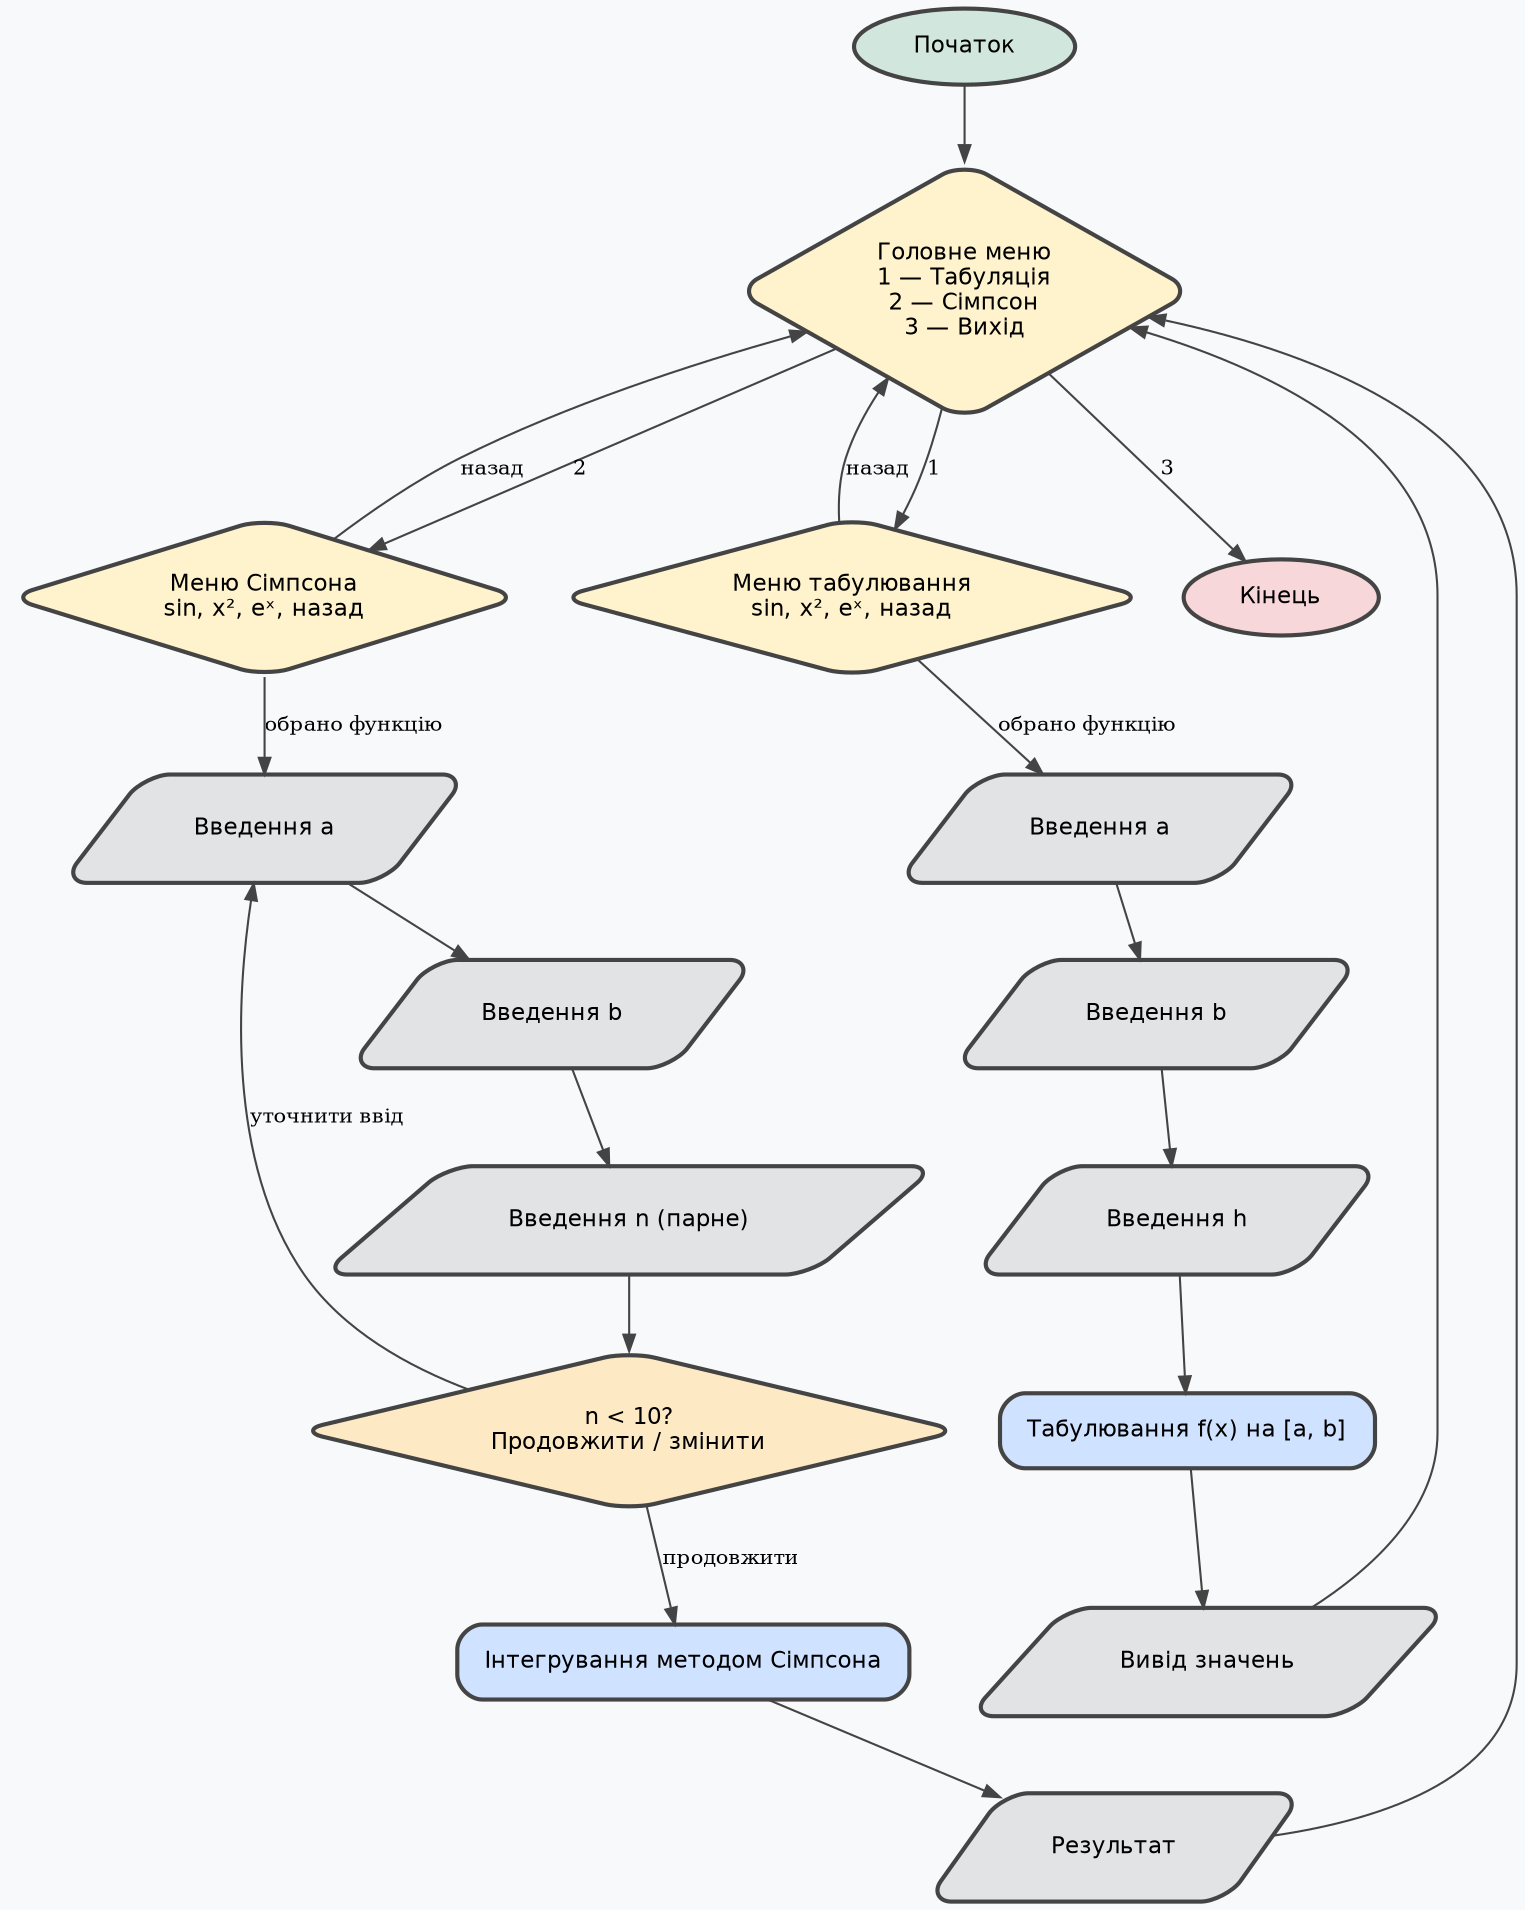 digraph simpson_project {
    rankdir=TB;
    bgcolor="#f8f9fa";

    node [
    shape=box,
    style="rounded,filled,bold",
    fontname="DejaVu Sans",
    fontsize=11,
    margin="0.18,0.1",
    fillcolor="white",
    color="#444444"
    ];

    edge [
    color="#444444",
    arrowsize=0.8,
    fontsize=10
    ];

    start [shape=oval, fillcolor="#d1e7dd", label="Початок"];

    # Main Menu
    mainMenu [shape=diamond, fillcolor="#fff3cd", label="Головне меню\n1 — Табуляція\n2 — Сімпсон\n3 — Вихід"];

    # Tabulation branch
    tabMenu [shape=diamond, fillcolor="#fff3cd", label="Меню табулювання\nsin, x², eˣ, назад"];
    readA_tab [shape=parallelogram, fillcolor="#e2e3e5", label="Введення a"];
    readB_tab [shape=parallelogram, fillcolor="#e2e3e5", label="Введення b"];
    readH [shape=parallelogram, fillcolor="#e2e3e5", label="Введення h"];
    tabCalc [shape=rectangle, fillcolor="#cfe2ff", label="Табулювання f(x) на [a, b]"];
    tabOut [shape=parallelogram, fillcolor="#e2e3e5", label="Вивід значень"];

    # Simpson branch
    simMenu [shape=diamond, fillcolor="#fff3cd", label="Меню Сімпсона\nsin, x², eˣ, назад"];
    readA_sim [shape=parallelogram, fillcolor="#e2e3e5", label="Введення a"];
    readB_sim [shape=parallelogram, fillcolor="#e2e3e5", label="Введення b"];
    readN [shape=parallelogram, fillcolor="#e2e3e5", label="Введення n (парне)"];
    warnN [shape=diamond, fillcolor="#fde9c4", label="n < 10?\nПродовжити / змінити"];
    simCalc [shape=rectangle, fillcolor="#cfe2ff", label="Інтегрування методом Сімпсона"];
    simOut [shape=parallelogram, fillcolor="#e2e3e5", label="Результат"];

    stop [shape=oval, fillcolor="#f8d7da", label="Кінець"];

    # Main links
    start -> mainMenu;
    mainMenu -> tabMenu [label="1"];
    mainMenu -> simMenu [label="2"];
    mainMenu -> stop [label="3"];

    # Tabulation flow
    tabMenu -> readA_tab [label="обрано функцію"];
    readA_tab -> readB_tab -> readH -> tabCalc -> tabOut -> mainMenu;
    tabMenu -> mainMenu [label="назад"];

    # Simpson flow
    simMenu -> readA_sim [label="обрано функцію"];
    readA_sim -> readB_sim -> readN -> warnN;
    warnN -> readA_sim [label="уточнити ввід"];
    warnN -> simCalc [label="продовжити"];
    simCalc -> simOut -> mainMenu;
    simMenu -> mainMenu [label="назад"];
}


